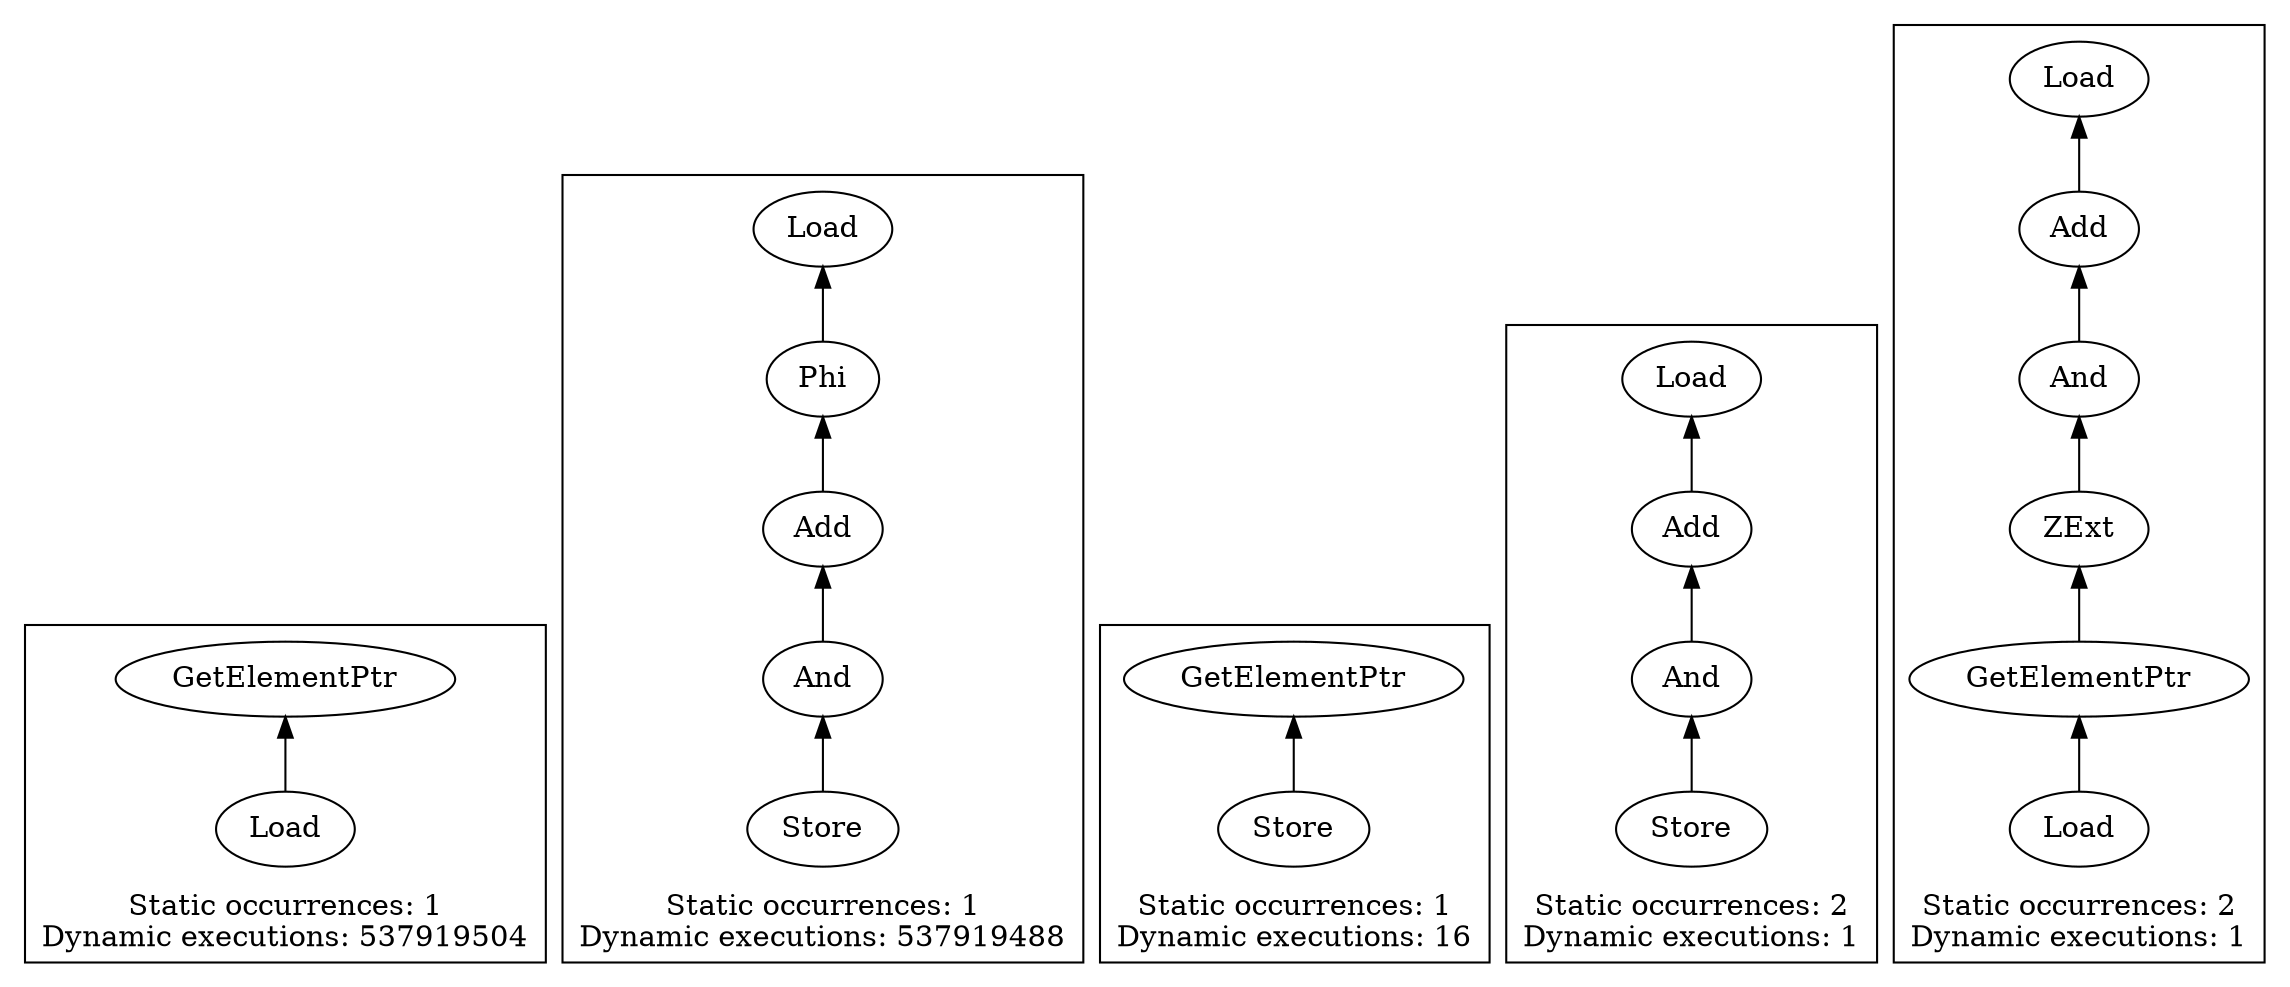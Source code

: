 strict digraph {
rankdir=BT
subgraph {
"0_172" [label="Load"]
"0_171" [label="GetElementPtr"]
"0_172" -> "0_171"
cluster=true
label="Static occurrences: 1\nDynamic executions: 537919504"
}
subgraph {
"1_213" [label="Add"]
"1_208" [label="Phi"]
"1_213" -> "1_208"
"1_214" [label="And"]
"1_214" -> "1_213"
"1_194" [label="Load"]
"1_208" -> "1_194"
"1_215" [label="Store"]
"1_215" -> "1_214"
cluster=true
label="Static occurrences: 1\nDynamic executions: 537919488"
}
subgraph {
"2_203" [label="Store"]
"2_202" [label="GetElementPtr"]
"2_203" -> "2_202"
cluster=true
label="Static occurrences: 1\nDynamic executions: 16"
}
subgraph {
"3_186" [label="Add"]
"3_181" [label="Load"]
"3_186" -> "3_181"
"3_187" [label="And"]
"3_187" -> "3_186"
"3_188" [label="Store"]
"3_188" -> "3_187"
cluster=true
label="Static occurrences: 2\nDynamic executions: 1"
}
subgraph {
"4_186" [label="Add"]
"4_181" [label="Load"]
"4_186" -> "4_181"
"4_187" [label="And"]
"4_187" -> "4_186"
"4_190" [label="GetElementPtr"]
"4_189" [label="ZExt"]
"4_190" -> "4_189"
"4_191" [label="Load"]
"4_191" -> "4_190"
"4_189" -> "4_187"
cluster=true
label="Static occurrences: 2\nDynamic executions: 1"
}
}
